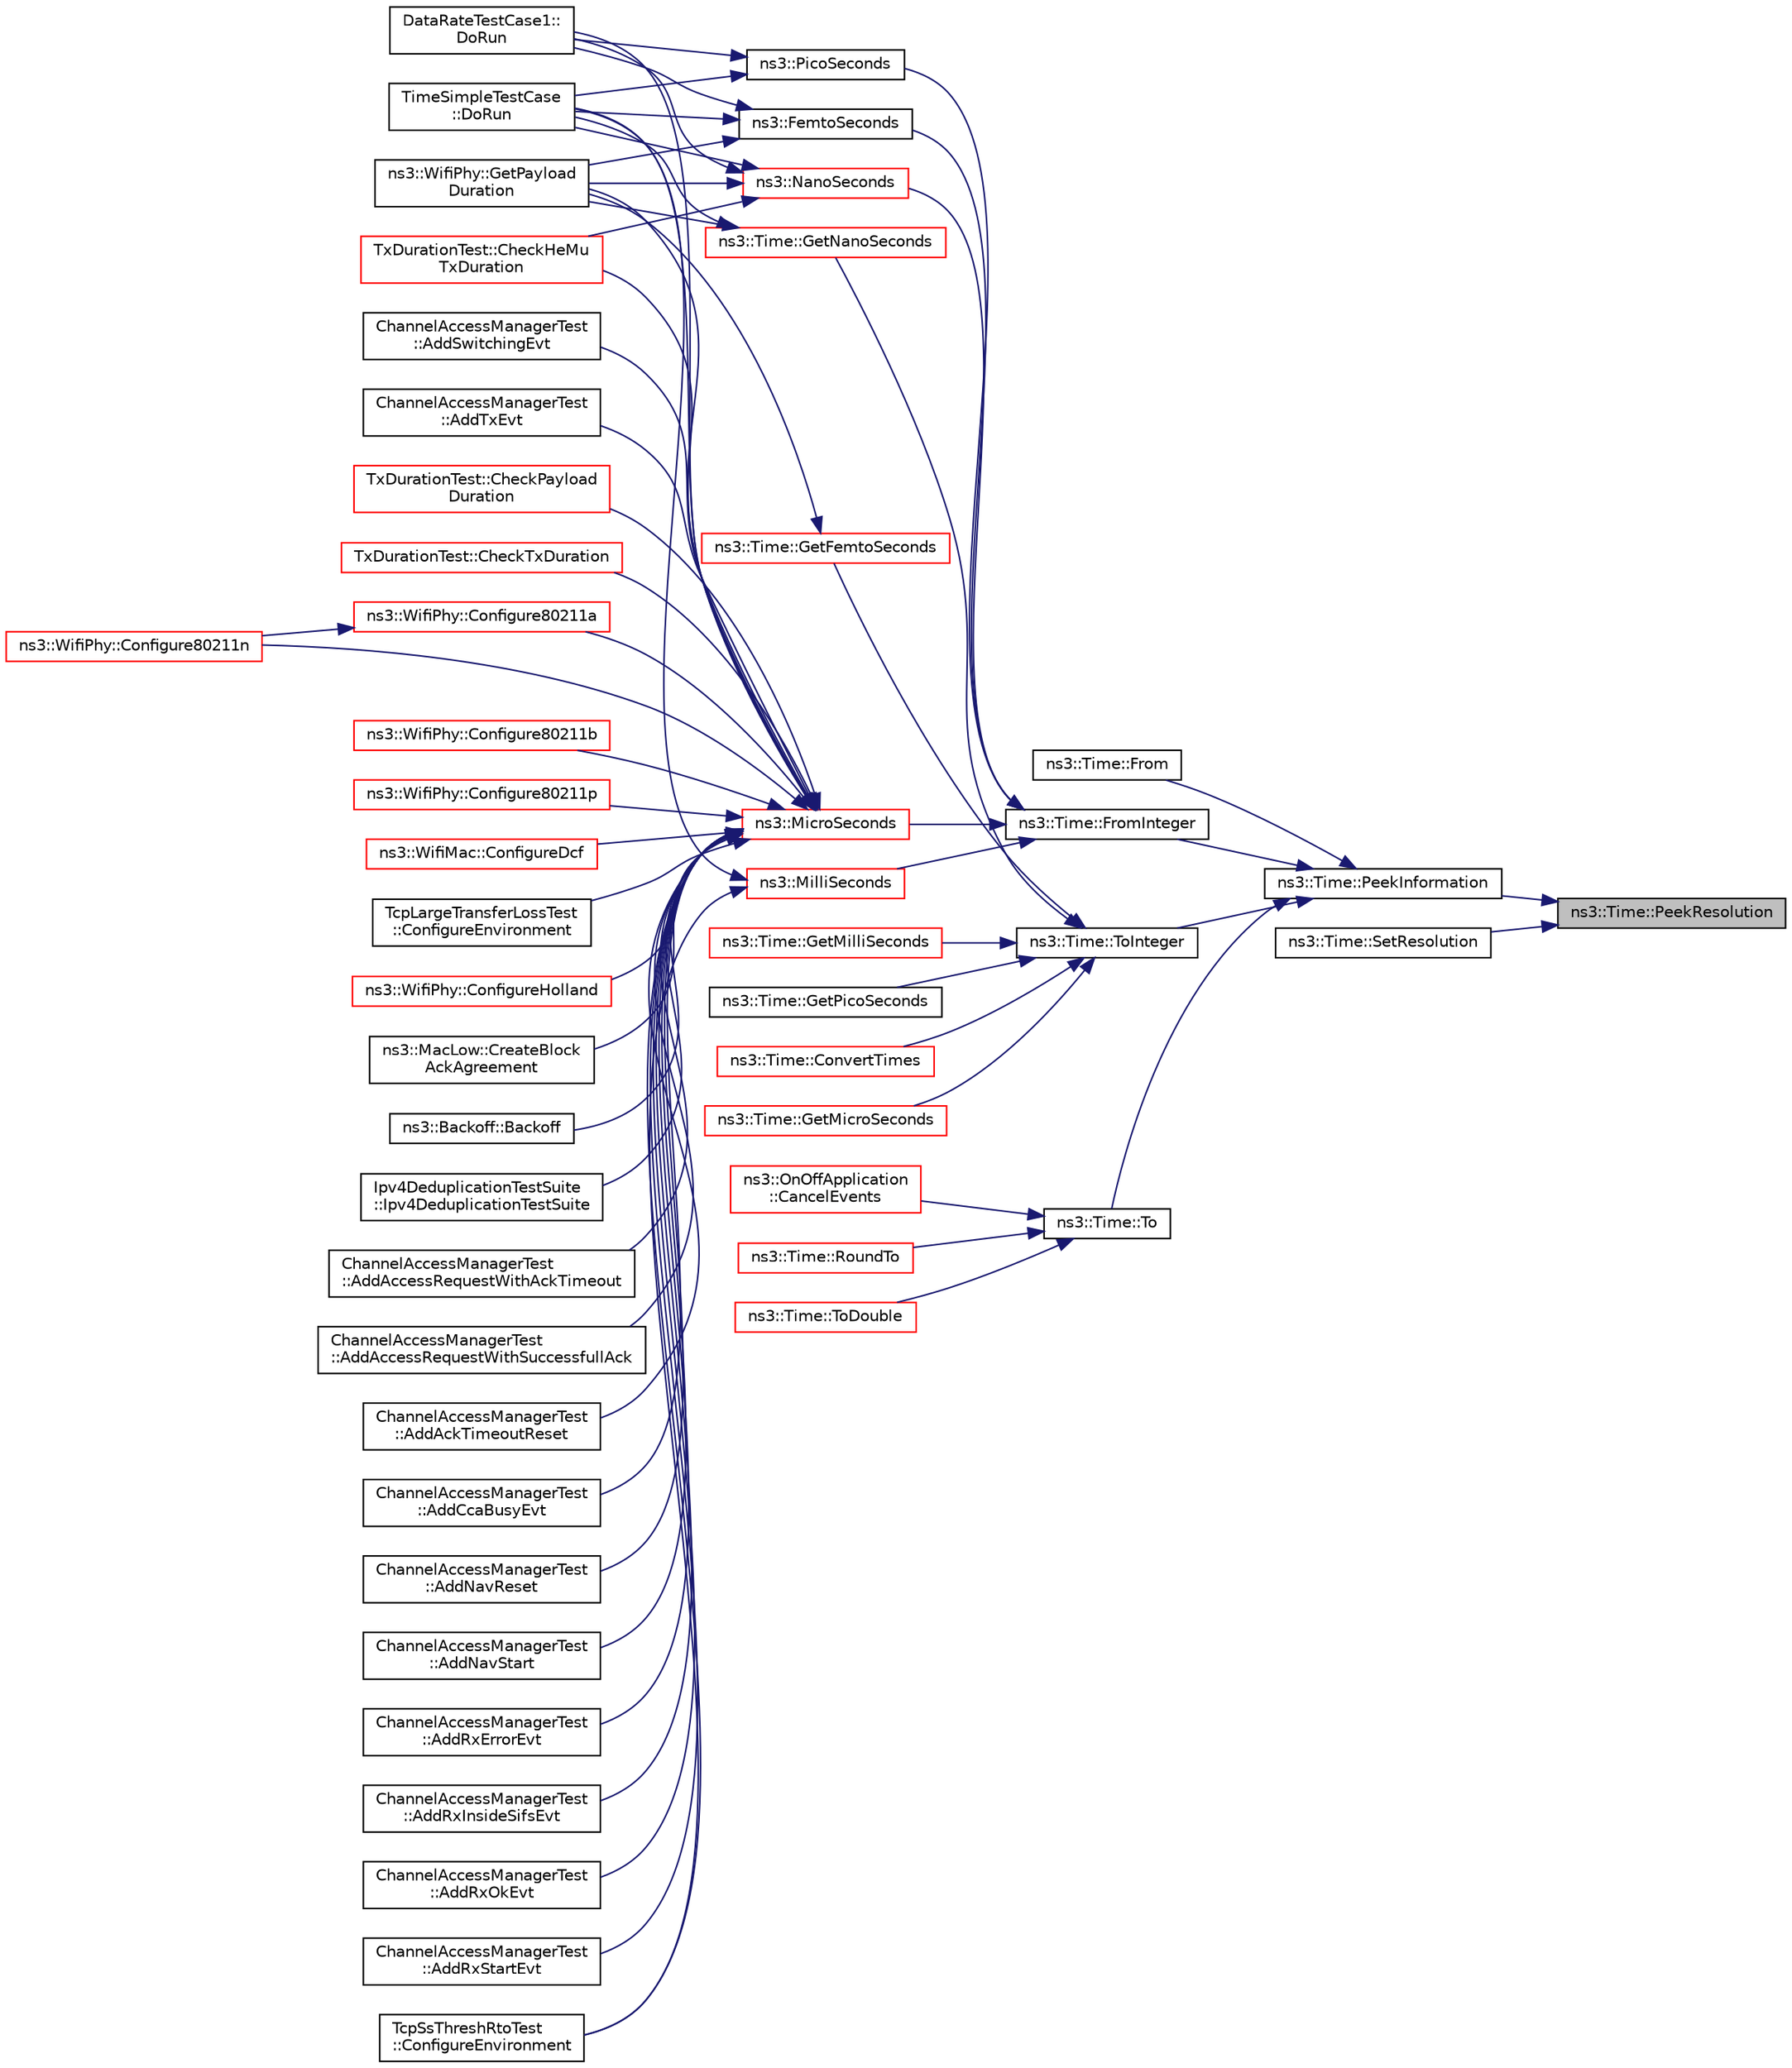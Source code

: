 digraph "ns3::Time::PeekResolution"
{
 // LATEX_PDF_SIZE
  edge [fontname="Helvetica",fontsize="10",labelfontname="Helvetica",labelfontsize="10"];
  node [fontname="Helvetica",fontsize="10",shape=record];
  rankdir="RL";
  Node1 [label="ns3::Time::PeekResolution",height=0.2,width=0.4,color="black", fillcolor="grey75", style="filled", fontcolor="black",tooltip="Get the current Resolution."];
  Node1 -> Node2 [dir="back",color="midnightblue",fontsize="10",style="solid",fontname="Helvetica"];
  Node2 [label="ns3::Time::PeekInformation",height=0.2,width=0.4,color="black", fillcolor="white", style="filled",URL="$classns3_1_1_time.html#a0b023c55c20582aa7c1781aacf128034",tooltip="Get the Information record for timeUnit for the current Resolution."];
  Node2 -> Node3 [dir="back",color="midnightblue",fontsize="10",style="solid",fontname="Helvetica"];
  Node3 [label="ns3::Time::From",height=0.2,width=0.4,color="black", fillcolor="white", style="filled",URL="$classns3_1_1_time.html#a132d87a88dbff816f6aeea2d7244c3ae",tooltip="Create a Time equal to value in unit unit."];
  Node2 -> Node4 [dir="back",color="midnightblue",fontsize="10",style="solid",fontname="Helvetica"];
  Node4 [label="ns3::Time::FromInteger",height=0.2,width=0.4,color="black", fillcolor="white", style="filled",URL="$classns3_1_1_time.html#a3e742c67b2764e75ff95f9b754d43fe9",tooltip="Create a Time equal to value in unit unit."];
  Node4 -> Node5 [dir="back",color="midnightblue",fontsize="10",style="solid",fontname="Helvetica"];
  Node5 [label="ns3::FemtoSeconds",height=0.2,width=0.4,color="black", fillcolor="white", style="filled",URL="$group__timecivil.html#ga7df0af9e3ea0a71baeba0fbde1c54943",tooltip="Construct a Time in the indicated unit."];
  Node5 -> Node6 [dir="back",color="midnightblue",fontsize="10",style="solid",fontname="Helvetica"];
  Node6 [label="TimeSimpleTestCase\l::DoRun",height=0.2,width=0.4,color="black", fillcolor="white", style="filled",URL="$class_time_simple_test_case.html#a4420daddc0f37503638626397ec83f41",tooltip="Runs the Simple Time test case."];
  Node5 -> Node7 [dir="back",color="midnightblue",fontsize="10",style="solid",fontname="Helvetica"];
  Node7 [label="DataRateTestCase1::\lDoRun",height=0.2,width=0.4,color="black", fillcolor="white", style="filled",URL="$class_data_rate_test_case1.html#a29a3b879b26297f9f1474f16e94908f2",tooltip="Implementation to actually run this TestCase."];
  Node5 -> Node8 [dir="back",color="midnightblue",fontsize="10",style="solid",fontname="Helvetica"];
  Node8 [label="ns3::WifiPhy::GetPayload\lDuration",height=0.2,width=0.4,color="black", fillcolor="white", style="filled",URL="$classns3_1_1_wifi_phy.html#a7e72152289274c390430fa6e52e99acf",tooltip=" "];
  Node4 -> Node9 [dir="back",color="midnightblue",fontsize="10",style="solid",fontname="Helvetica"];
  Node9 [label="ns3::MicroSeconds",height=0.2,width=0.4,color="red", fillcolor="white", style="filled",URL="$group__timecivil.html#ga17465a639c8d1464e76538afdd78a9f0",tooltip="Construct a Time in the indicated unit."];
  Node9 -> Node10 [dir="back",color="midnightblue",fontsize="10",style="solid",fontname="Helvetica"];
  Node10 [label="ns3::Backoff::Backoff",height=0.2,width=0.4,color="black", fillcolor="white", style="filled",URL="$classns3_1_1_backoff.html#af39e9ddd21741927e45ff346b2fdb464",tooltip=" "];
  Node9 -> Node11 [dir="back",color="midnightblue",fontsize="10",style="solid",fontname="Helvetica"];
  Node11 [label="Ipv4DeduplicationTestSuite\l::Ipv4DeduplicationTestSuite",height=0.2,width=0.4,color="black", fillcolor="white", style="filled",URL="$class_ipv4_deduplication_test_suite.html#a6aa8666abcbc004f08009b7e9fc9963a",tooltip=" "];
  Node9 -> Node12 [dir="back",color="midnightblue",fontsize="10",style="solid",fontname="Helvetica"];
  Node12 [label="ChannelAccessManagerTest\l::AddAccessRequestWithAckTimeout",height=0.2,width=0.4,color="black", fillcolor="white", style="filled",URL="$class_channel_access_manager_test.html#a402941680f349b5d3eb39dc2c8e95ff9",tooltip="Add access request with Ack timeout."];
  Node9 -> Node13 [dir="back",color="midnightblue",fontsize="10",style="solid",fontname="Helvetica"];
  Node13 [label="ChannelAccessManagerTest\l::AddAccessRequestWithSuccessfullAck",height=0.2,width=0.4,color="black", fillcolor="white", style="filled",URL="$class_channel_access_manager_test.html#aa94312637e16f0dc96e66fb2054707d3",tooltip="Add access request with successful ack."];
  Node9 -> Node14 [dir="back",color="midnightblue",fontsize="10",style="solid",fontname="Helvetica"];
  Node14 [label="ChannelAccessManagerTest\l::AddAckTimeoutReset",height=0.2,width=0.4,color="black", fillcolor="white", style="filled",URL="$class_channel_access_manager_test.html#a04548ff433026de63babe1700ea8ae8b",tooltip="Add Ack timeout reset function."];
  Node9 -> Node15 [dir="back",color="midnightblue",fontsize="10",style="solid",fontname="Helvetica"];
  Node15 [label="ChannelAccessManagerTest\l::AddCcaBusyEvt",height=0.2,width=0.4,color="black", fillcolor="white", style="filled",URL="$class_channel_access_manager_test.html#ac6a83fde9f852471ae67580df5635a37",tooltip="Add CCA busy event function."];
  Node9 -> Node16 [dir="back",color="midnightblue",fontsize="10",style="solid",fontname="Helvetica"];
  Node16 [label="ChannelAccessManagerTest\l::AddNavReset",height=0.2,width=0.4,color="black", fillcolor="white", style="filled",URL="$class_channel_access_manager_test.html#ae8a604feffb9eab702d246db5d9aa4b5",tooltip="Add NAV reset function."];
  Node9 -> Node17 [dir="back",color="midnightblue",fontsize="10",style="solid",fontname="Helvetica"];
  Node17 [label="ChannelAccessManagerTest\l::AddNavStart",height=0.2,width=0.4,color="black", fillcolor="white", style="filled",URL="$class_channel_access_manager_test.html#accbb95a947cbf87143b94e7605bf23c8",tooltip="Add NAV start function."];
  Node9 -> Node18 [dir="back",color="midnightblue",fontsize="10",style="solid",fontname="Helvetica"];
  Node18 [label="ChannelAccessManagerTest\l::AddRxErrorEvt",height=0.2,width=0.4,color="black", fillcolor="white", style="filled",URL="$class_channel_access_manager_test.html#a9ea82a070c9c7c29222315ccd87d38af",tooltip="Add receive error event function for error at end of frame."];
  Node9 -> Node19 [dir="back",color="midnightblue",fontsize="10",style="solid",fontname="Helvetica"];
  Node19 [label="ChannelAccessManagerTest\l::AddRxInsideSifsEvt",height=0.2,width=0.4,color="black", fillcolor="white", style="filled",URL="$class_channel_access_manager_test.html#ad66cc8e441b4e910dd1fbbebb03a7200",tooltip="Add receive inside SIFS event function."];
  Node9 -> Node20 [dir="back",color="midnightblue",fontsize="10",style="solid",fontname="Helvetica"];
  Node20 [label="ChannelAccessManagerTest\l::AddRxOkEvt",height=0.2,width=0.4,color="black", fillcolor="white", style="filled",URL="$class_channel_access_manager_test.html#a0822019536ced6b935c14eb4d8fdaef1",tooltip="Add receive OK event function."];
  Node9 -> Node21 [dir="back",color="midnightblue",fontsize="10",style="solid",fontname="Helvetica"];
  Node21 [label="ChannelAccessManagerTest\l::AddRxStartEvt",height=0.2,width=0.4,color="black", fillcolor="white", style="filled",URL="$class_channel_access_manager_test.html#a091466685990a146229821575f2dcef2",tooltip="Add receive start event function."];
  Node9 -> Node22 [dir="back",color="midnightblue",fontsize="10",style="solid",fontname="Helvetica"];
  Node22 [label="ChannelAccessManagerTest\l::AddSwitchingEvt",height=0.2,width=0.4,color="black", fillcolor="white", style="filled",URL="$class_channel_access_manager_test.html#a93cd682d0bb3061cca59efcca8039fb1",tooltip="Add switching event function."];
  Node9 -> Node23 [dir="back",color="midnightblue",fontsize="10",style="solid",fontname="Helvetica"];
  Node23 [label="ChannelAccessManagerTest\l::AddTxEvt",height=0.2,width=0.4,color="black", fillcolor="white", style="filled",URL="$class_channel_access_manager_test.html#aeb2cfa23341ce4ef21e1b5dbe613e5d7",tooltip="Add transmit event function."];
  Node9 -> Node24 [dir="back",color="midnightblue",fontsize="10",style="solid",fontname="Helvetica"];
  Node24 [label="TxDurationTest::CheckHeMu\lTxDuration",height=0.2,width=0.4,color="red", fillcolor="white", style="filled",URL="$class_tx_duration_test.html#aa0304b79f39966f80588360632659222",tooltip="Check if the overall Tx duration returned by WifiPhy for a HE MU PPDU corresponds to a known value."];
  Node9 -> Node26 [dir="back",color="midnightblue",fontsize="10",style="solid",fontname="Helvetica"];
  Node26 [label="TxDurationTest::CheckPayload\lDuration",height=0.2,width=0.4,color="red", fillcolor="white", style="filled",URL="$class_tx_duration_test.html#a8666c54033e392b15feb1d2aa78bd1c7",tooltip="Check if the payload tx duration returned by InterferenceHelper corresponds to a known value of the p..."];
  Node9 -> Node27 [dir="back",color="midnightblue",fontsize="10",style="solid",fontname="Helvetica"];
  Node27 [label="TxDurationTest::CheckTxDuration",height=0.2,width=0.4,color="red", fillcolor="white", style="filled",URL="$class_tx_duration_test.html#a86485ba9721aa086d5a487588b856b8a",tooltip="Check if the overall tx duration returned by InterferenceHelper corresponds to a known value of the p..."];
  Node9 -> Node28 [dir="back",color="midnightblue",fontsize="10",style="solid",fontname="Helvetica"];
  Node28 [label="ns3::WifiPhy::Configure80211a",height=0.2,width=0.4,color="red", fillcolor="white", style="filled",URL="$classns3_1_1_wifi_phy.html#a3f4c48226fee10de85a17e6ce62af0f3",tooltip="Configure WifiPhy with appropriate channel frequency and supported rates for 802.11a standard."];
  Node28 -> Node29 [dir="back",color="midnightblue",fontsize="10",style="solid",fontname="Helvetica"];
  Node29 [label="ns3::WifiPhy::Configure80211n",height=0.2,width=0.4,color="red", fillcolor="white", style="filled",URL="$classns3_1_1_wifi_phy.html#ac4cf51f397334a060632d690675446e6",tooltip="Configure WifiPhy with appropriate channel frequency and supported rates for 802.11n standard."];
  Node9 -> Node51 [dir="back",color="midnightblue",fontsize="10",style="solid",fontname="Helvetica"];
  Node51 [label="ns3::WifiPhy::Configure80211b",height=0.2,width=0.4,color="red", fillcolor="white", style="filled",URL="$classns3_1_1_wifi_phy.html#a6d06ede65c6956ad9c414a00587279d7",tooltip="Configure WifiPhy with appropriate channel frequency and supported rates for 802.11b standard."];
  Node9 -> Node29 [dir="back",color="midnightblue",fontsize="10",style="solid",fontname="Helvetica"];
  Node9 -> Node53 [dir="back",color="midnightblue",fontsize="10",style="solid",fontname="Helvetica"];
  Node53 [label="ns3::WifiPhy::Configure80211p",height=0.2,width=0.4,color="red", fillcolor="white", style="filled",URL="$classns3_1_1_wifi_phy.html#a600da251aeb770f71765351e803b0f2f",tooltip="Configure WifiPhy with appropriate channel frequency and supported rates for 802.11p standard."];
  Node9 -> Node54 [dir="back",color="midnightblue",fontsize="10",style="solid",fontname="Helvetica"];
  Node54 [label="ns3::WifiMac::ConfigureDcf",height=0.2,width=0.4,color="red", fillcolor="white", style="filled",URL="$classns3_1_1_wifi_mac.html#a57f06517a8097efc7b0314088450b84a",tooltip=" "];
  Node9 -> Node70 [dir="back",color="midnightblue",fontsize="10",style="solid",fontname="Helvetica"];
  Node70 [label="TcpSsThreshRtoTest\l::ConfigureEnvironment",height=0.2,width=0.4,color="black", fillcolor="white", style="filled",URL="$class_tcp_ss_thresh_rto_test.html#a79aa5295f87e9ff35b20d65f82ea9ad3",tooltip="Change the configuration of the environment."];
  Node9 -> Node71 [dir="back",color="midnightblue",fontsize="10",style="solid",fontname="Helvetica"];
  Node71 [label="TcpLargeTransferLossTest\l::ConfigureEnvironment",height=0.2,width=0.4,color="black", fillcolor="white", style="filled",URL="$class_tcp_large_transfer_loss_test.html#a10b83e7ea9a18f7638db0ec7363443ac",tooltip="Change the configuration of the environment."];
  Node9 -> Node72 [dir="back",color="midnightblue",fontsize="10",style="solid",fontname="Helvetica"];
  Node72 [label="ns3::WifiPhy::ConfigureHolland",height=0.2,width=0.4,color="red", fillcolor="white", style="filled",URL="$classns3_1_1_wifi_phy.html#aba0f3d79d7fe9be1485a3d87a8923cdd",tooltip="Configure WifiPhy with appropriate channel frequency and supported rates for Holland."];
  Node9 -> Node73 [dir="back",color="midnightblue",fontsize="10",style="solid",fontname="Helvetica"];
  Node73 [label="ns3::MacLow::CreateBlock\lAckAgreement",height=0.2,width=0.4,color="black", fillcolor="white", style="filled",URL="$classns3_1_1_mac_low.html#ab70f7f727b5f9e1e1357a73e29ba7f82",tooltip=" "];
  Node9 -> Node6 [dir="back",color="midnightblue",fontsize="10",style="solid",fontname="Helvetica"];
  Node9 -> Node7 [dir="back",color="midnightblue",fontsize="10",style="solid",fontname="Helvetica"];
  Node9 -> Node8 [dir="back",color="midnightblue",fontsize="10",style="solid",fontname="Helvetica"];
  Node4 -> Node267 [dir="back",color="midnightblue",fontsize="10",style="solid",fontname="Helvetica"];
  Node267 [label="ns3::MilliSeconds",height=0.2,width=0.4,color="red", fillcolor="white", style="filled",URL="$group__timecivil.html#gaf26127cf4571146b83a92ee18679c7a9",tooltip="Construct a Time in the indicated unit."];
  Node267 -> Node70 [dir="back",color="midnightblue",fontsize="10",style="solid",fontname="Helvetica"];
  Node267 -> Node6 [dir="back",color="midnightblue",fontsize="10",style="solid",fontname="Helvetica"];
  Node4 -> Node573 [dir="back",color="midnightblue",fontsize="10",style="solid",fontname="Helvetica"];
  Node573 [label="ns3::NanoSeconds",height=0.2,width=0.4,color="red", fillcolor="white", style="filled",URL="$group__timecivil.html#ga281d64bcb4dad96267d83c7688ec433f",tooltip="Construct a Time in the indicated unit."];
  Node573 -> Node24 [dir="back",color="midnightblue",fontsize="10",style="solid",fontname="Helvetica"];
  Node573 -> Node6 [dir="back",color="midnightblue",fontsize="10",style="solid",fontname="Helvetica"];
  Node573 -> Node7 [dir="back",color="midnightblue",fontsize="10",style="solid",fontname="Helvetica"];
  Node573 -> Node8 [dir="back",color="midnightblue",fontsize="10",style="solid",fontname="Helvetica"];
  Node4 -> Node607 [dir="back",color="midnightblue",fontsize="10",style="solid",fontname="Helvetica"];
  Node607 [label="ns3::PicoSeconds",height=0.2,width=0.4,color="black", fillcolor="white", style="filled",URL="$group__timecivil.html#ga76fd2414c43c694447c6e290954c9f3a",tooltip="Construct a Time in the indicated unit."];
  Node607 -> Node6 [dir="back",color="midnightblue",fontsize="10",style="solid",fontname="Helvetica"];
  Node607 -> Node7 [dir="back",color="midnightblue",fontsize="10",style="solid",fontname="Helvetica"];
  Node2 -> Node608 [dir="back",color="midnightblue",fontsize="10",style="solid",fontname="Helvetica"];
  Node608 [label="ns3::Time::To",height=0.2,width=0.4,color="black", fillcolor="white", style="filled",URL="$classns3_1_1_time.html#a0d851a1d99e3bc29625cc91cbf15e039",tooltip="Get the Time value expressed in a particular unit."];
  Node608 -> Node609 [dir="back",color="midnightblue",fontsize="10",style="solid",fontname="Helvetica"];
  Node609 [label="ns3::OnOffApplication\l::CancelEvents",height=0.2,width=0.4,color="red", fillcolor="white", style="filled",URL="$classns3_1_1_on_off_application.html#afb253c6f54b73e7ca4599ad5541bce5c",tooltip="Cancel all pending events."];
  Node608 -> Node619 [dir="back",color="midnightblue",fontsize="10",style="solid",fontname="Helvetica"];
  Node619 [label="ns3::Time::RoundTo",height=0.2,width=0.4,color="red", fillcolor="white", style="filled",URL="$classns3_1_1_time.html#a203a63101bb3c2b31ca4692b0b1cdd50",tooltip="Round a Time to a specific unit."];
  Node608 -> Node624 [dir="back",color="midnightblue",fontsize="10",style="solid",fontname="Helvetica"];
  Node624 [label="ns3::Time::ToDouble",height=0.2,width=0.4,color="red", fillcolor="white", style="filled",URL="$classns3_1_1_time.html#a1f1f3acb86e4ed17643ef4a9ed1564fe",tooltip="Get the Time value expressed in a particular unit."];
  Node2 -> Node1139 [dir="back",color="midnightblue",fontsize="10",style="solid",fontname="Helvetica"];
  Node1139 [label="ns3::Time::ToInteger",height=0.2,width=0.4,color="black", fillcolor="white", style="filled",URL="$classns3_1_1_time.html#a4bd2d3c8a919e4b57e60692b53db4a61",tooltip="Get the Time value expressed in a particular unit."];
  Node1139 -> Node1140 [dir="back",color="midnightblue",fontsize="10",style="solid",fontname="Helvetica"];
  Node1140 [label="ns3::Time::ConvertTimes",height=0.2,width=0.4,color="red", fillcolor="white", style="filled",URL="$classns3_1_1_time.html#ab9aa5b31389ff3d227e0eaf89250d787",tooltip="Convert existing Times to the new unit."];
  Node1139 -> Node1142 [dir="back",color="midnightblue",fontsize="10",style="solid",fontname="Helvetica"];
  Node1142 [label="ns3::Time::GetFemtoSeconds",height=0.2,width=0.4,color="red", fillcolor="white", style="filled",URL="$classns3_1_1_time.html#a039463ff53f188d3e18f955602cb7045",tooltip="Get an approximation of the time stored in this instance in the indicated unit."];
  Node1142 -> Node8 [dir="back",color="midnightblue",fontsize="10",style="solid",fontname="Helvetica"];
  Node1139 -> Node1145 [dir="back",color="midnightblue",fontsize="10",style="solid",fontname="Helvetica"];
  Node1145 [label="ns3::Time::GetMicroSeconds",height=0.2,width=0.4,color="red", fillcolor="white", style="filled",URL="$classns3_1_1_time.html#a0b012c8e774fc7b96cad91a05c8e0122",tooltip="Get an approximation of the time stored in this instance in the indicated unit."];
  Node1139 -> Node1187 [dir="back",color="midnightblue",fontsize="10",style="solid",fontname="Helvetica"];
  Node1187 [label="ns3::Time::GetMilliSeconds",height=0.2,width=0.4,color="red", fillcolor="white", style="filled",URL="$classns3_1_1_time.html#ad012aa15ec441ad811a09954f95e4a8d",tooltip="Get an approximation of the time stored in this instance in the indicated unit."];
  Node1139 -> Node1264 [dir="back",color="midnightblue",fontsize="10",style="solid",fontname="Helvetica"];
  Node1264 [label="ns3::Time::GetNanoSeconds",height=0.2,width=0.4,color="red", fillcolor="white", style="filled",URL="$classns3_1_1_time.html#aff67d7a8139243a066d5292595caa966",tooltip="Get an approximation of the time stored in this instance in the indicated unit."];
  Node1264 -> Node6 [dir="back",color="midnightblue",fontsize="10",style="solid",fontname="Helvetica"];
  Node1264 -> Node8 [dir="back",color="midnightblue",fontsize="10",style="solid",fontname="Helvetica"];
  Node1139 -> Node1292 [dir="back",color="midnightblue",fontsize="10",style="solid",fontname="Helvetica"];
  Node1292 [label="ns3::Time::GetPicoSeconds",height=0.2,width=0.4,color="black", fillcolor="white", style="filled",URL="$classns3_1_1_time.html#afca0bd705788a3cb4386a0b200e1b037",tooltip="Get an approximation of the time stored in this instance in the indicated unit."];
  Node1 -> Node1293 [dir="back",color="midnightblue",fontsize="10",style="solid",fontname="Helvetica"];
  Node1293 [label="ns3::Time::SetResolution",height=0.2,width=0.4,color="black", fillcolor="white", style="filled",URL="$classns3_1_1_time.html#ac89165ba7715b66017a49c718f4aef09",tooltip=" "];
}
